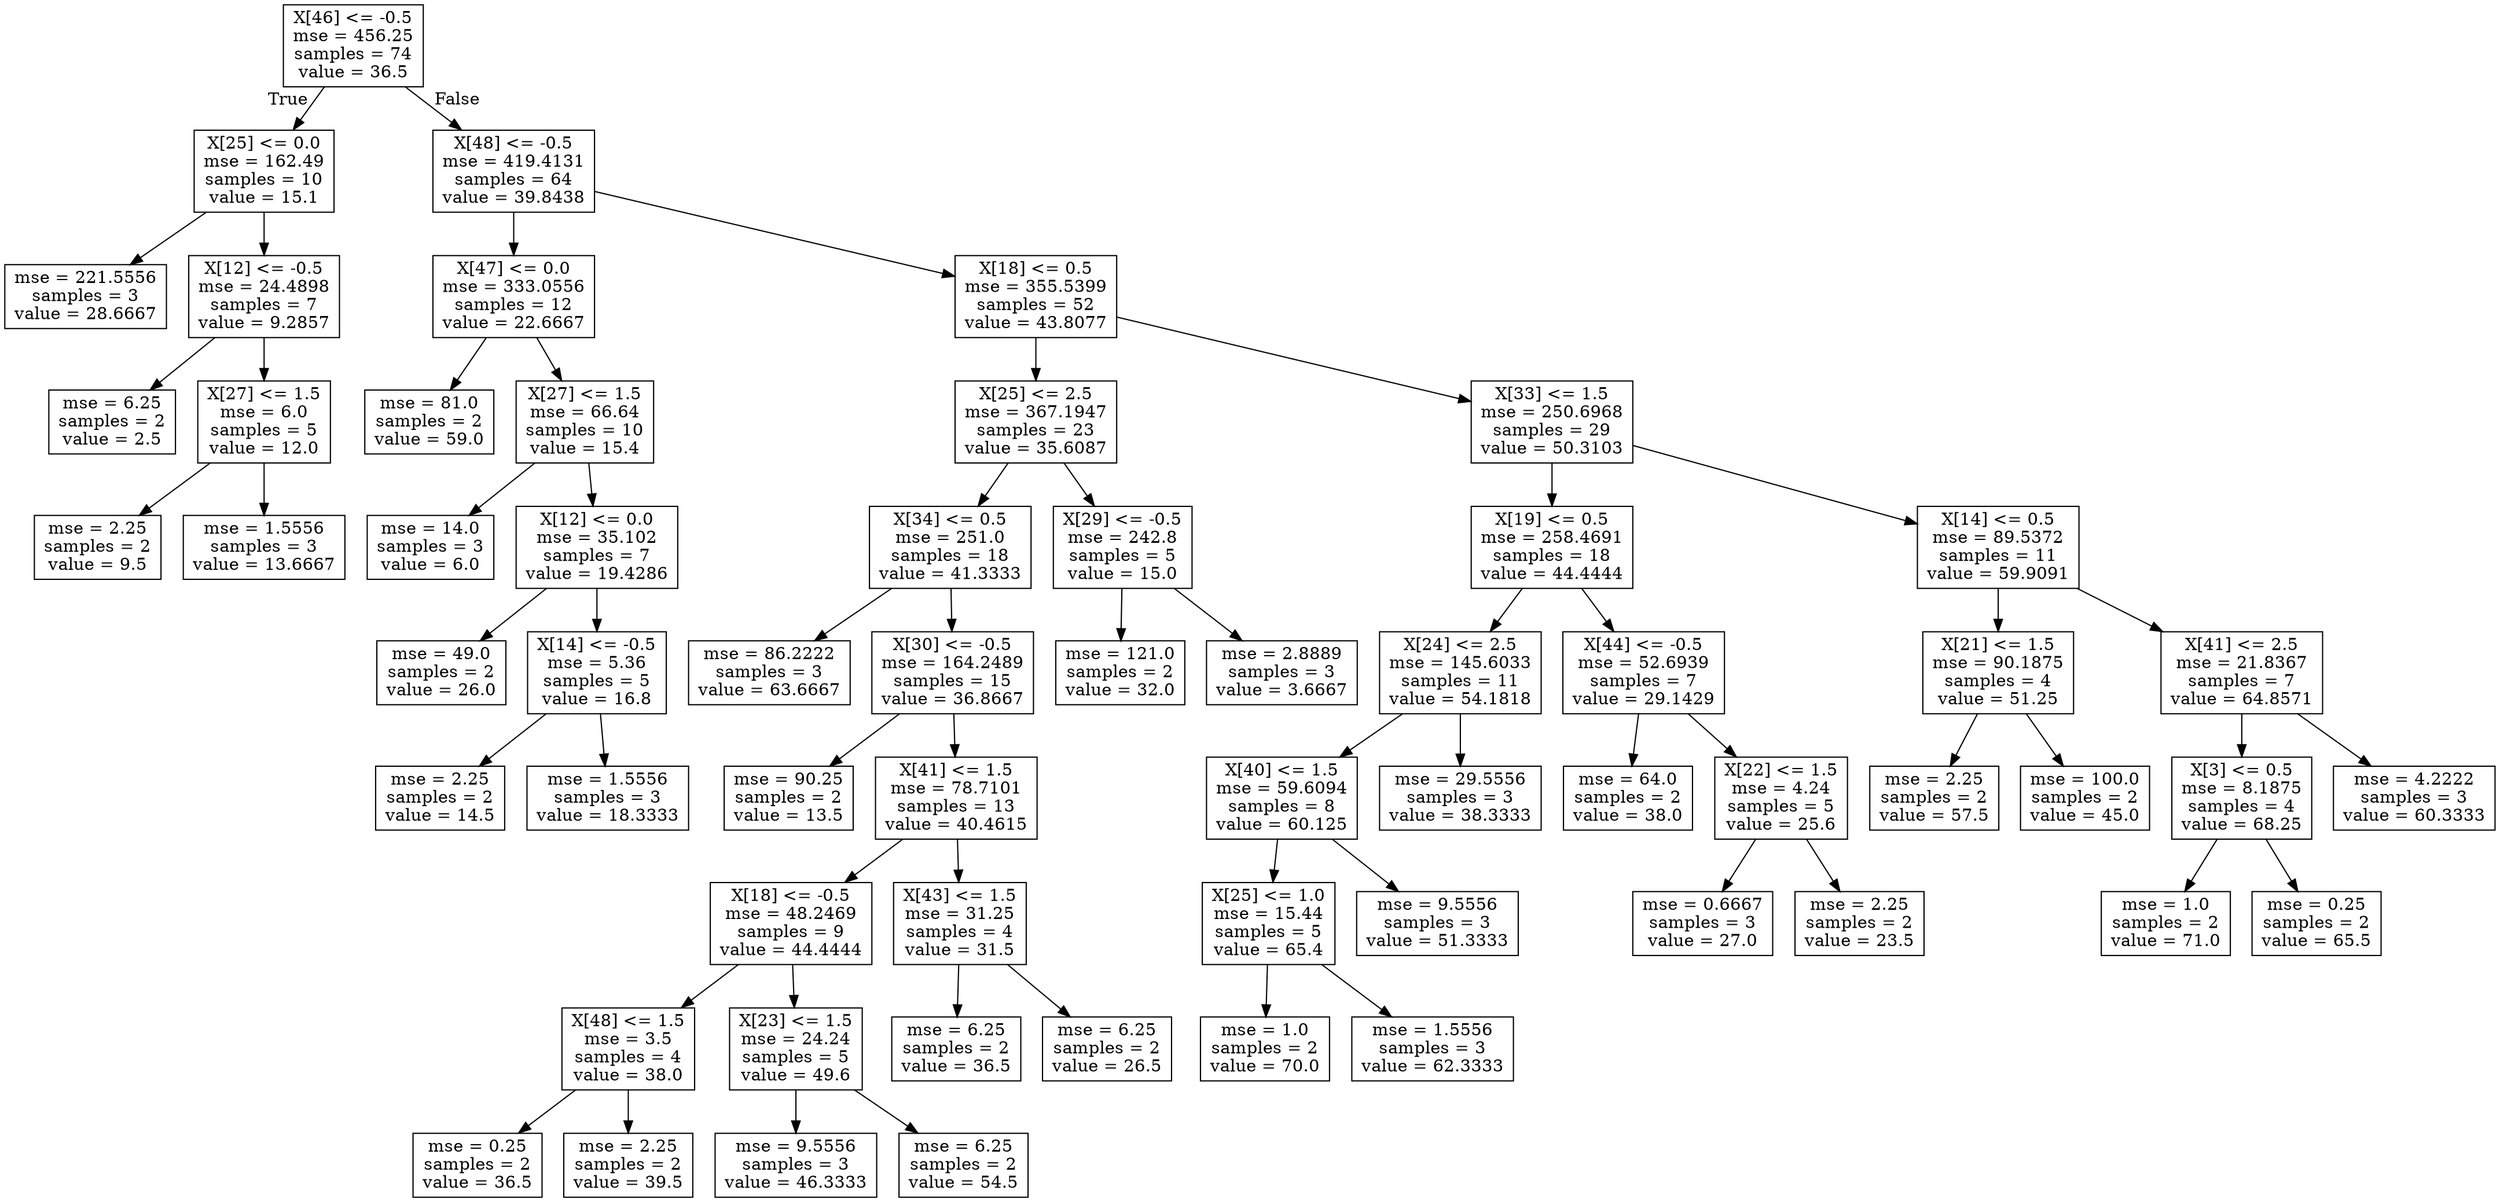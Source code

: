 digraph Tree {
node [shape=box] ;
0 [label="X[46] <= -0.5\nmse = 456.25\nsamples = 74\nvalue = 36.5"] ;
1 [label="X[25] <= 0.0\nmse = 162.49\nsamples = 10\nvalue = 15.1"] ;
0 -> 1 [labeldistance=2.5, labelangle=45, headlabel="True"] ;
2 [label="mse = 221.5556\nsamples = 3\nvalue = 28.6667"] ;
1 -> 2 ;
3 [label="X[12] <= -0.5\nmse = 24.4898\nsamples = 7\nvalue = 9.2857"] ;
1 -> 3 ;
4 [label="mse = 6.25\nsamples = 2\nvalue = 2.5"] ;
3 -> 4 ;
5 [label="X[27] <= 1.5\nmse = 6.0\nsamples = 5\nvalue = 12.0"] ;
3 -> 5 ;
6 [label="mse = 2.25\nsamples = 2\nvalue = 9.5"] ;
5 -> 6 ;
7 [label="mse = 1.5556\nsamples = 3\nvalue = 13.6667"] ;
5 -> 7 ;
8 [label="X[48] <= -0.5\nmse = 419.4131\nsamples = 64\nvalue = 39.8438"] ;
0 -> 8 [labeldistance=2.5, labelangle=-45, headlabel="False"] ;
9 [label="X[47] <= 0.0\nmse = 333.0556\nsamples = 12\nvalue = 22.6667"] ;
8 -> 9 ;
10 [label="mse = 81.0\nsamples = 2\nvalue = 59.0"] ;
9 -> 10 ;
11 [label="X[27] <= 1.5\nmse = 66.64\nsamples = 10\nvalue = 15.4"] ;
9 -> 11 ;
12 [label="mse = 14.0\nsamples = 3\nvalue = 6.0"] ;
11 -> 12 ;
13 [label="X[12] <= 0.0\nmse = 35.102\nsamples = 7\nvalue = 19.4286"] ;
11 -> 13 ;
14 [label="mse = 49.0\nsamples = 2\nvalue = 26.0"] ;
13 -> 14 ;
15 [label="X[14] <= -0.5\nmse = 5.36\nsamples = 5\nvalue = 16.8"] ;
13 -> 15 ;
16 [label="mse = 2.25\nsamples = 2\nvalue = 14.5"] ;
15 -> 16 ;
17 [label="mse = 1.5556\nsamples = 3\nvalue = 18.3333"] ;
15 -> 17 ;
18 [label="X[18] <= 0.5\nmse = 355.5399\nsamples = 52\nvalue = 43.8077"] ;
8 -> 18 ;
19 [label="X[25] <= 2.5\nmse = 367.1947\nsamples = 23\nvalue = 35.6087"] ;
18 -> 19 ;
20 [label="X[34] <= 0.5\nmse = 251.0\nsamples = 18\nvalue = 41.3333"] ;
19 -> 20 ;
21 [label="mse = 86.2222\nsamples = 3\nvalue = 63.6667"] ;
20 -> 21 ;
22 [label="X[30] <= -0.5\nmse = 164.2489\nsamples = 15\nvalue = 36.8667"] ;
20 -> 22 ;
23 [label="mse = 90.25\nsamples = 2\nvalue = 13.5"] ;
22 -> 23 ;
24 [label="X[41] <= 1.5\nmse = 78.7101\nsamples = 13\nvalue = 40.4615"] ;
22 -> 24 ;
25 [label="X[18] <= -0.5\nmse = 48.2469\nsamples = 9\nvalue = 44.4444"] ;
24 -> 25 ;
26 [label="X[48] <= 1.5\nmse = 3.5\nsamples = 4\nvalue = 38.0"] ;
25 -> 26 ;
27 [label="mse = 0.25\nsamples = 2\nvalue = 36.5"] ;
26 -> 27 ;
28 [label="mse = 2.25\nsamples = 2\nvalue = 39.5"] ;
26 -> 28 ;
29 [label="X[23] <= 1.5\nmse = 24.24\nsamples = 5\nvalue = 49.6"] ;
25 -> 29 ;
30 [label="mse = 9.5556\nsamples = 3\nvalue = 46.3333"] ;
29 -> 30 ;
31 [label="mse = 6.25\nsamples = 2\nvalue = 54.5"] ;
29 -> 31 ;
32 [label="X[43] <= 1.5\nmse = 31.25\nsamples = 4\nvalue = 31.5"] ;
24 -> 32 ;
33 [label="mse = 6.25\nsamples = 2\nvalue = 36.5"] ;
32 -> 33 ;
34 [label="mse = 6.25\nsamples = 2\nvalue = 26.5"] ;
32 -> 34 ;
35 [label="X[29] <= -0.5\nmse = 242.8\nsamples = 5\nvalue = 15.0"] ;
19 -> 35 ;
36 [label="mse = 121.0\nsamples = 2\nvalue = 32.0"] ;
35 -> 36 ;
37 [label="mse = 2.8889\nsamples = 3\nvalue = 3.6667"] ;
35 -> 37 ;
38 [label="X[33] <= 1.5\nmse = 250.6968\nsamples = 29\nvalue = 50.3103"] ;
18 -> 38 ;
39 [label="X[19] <= 0.5\nmse = 258.4691\nsamples = 18\nvalue = 44.4444"] ;
38 -> 39 ;
40 [label="X[24] <= 2.5\nmse = 145.6033\nsamples = 11\nvalue = 54.1818"] ;
39 -> 40 ;
41 [label="X[40] <= 1.5\nmse = 59.6094\nsamples = 8\nvalue = 60.125"] ;
40 -> 41 ;
42 [label="X[25] <= 1.0\nmse = 15.44\nsamples = 5\nvalue = 65.4"] ;
41 -> 42 ;
43 [label="mse = 1.0\nsamples = 2\nvalue = 70.0"] ;
42 -> 43 ;
44 [label="mse = 1.5556\nsamples = 3\nvalue = 62.3333"] ;
42 -> 44 ;
45 [label="mse = 9.5556\nsamples = 3\nvalue = 51.3333"] ;
41 -> 45 ;
46 [label="mse = 29.5556\nsamples = 3\nvalue = 38.3333"] ;
40 -> 46 ;
47 [label="X[44] <= -0.5\nmse = 52.6939\nsamples = 7\nvalue = 29.1429"] ;
39 -> 47 ;
48 [label="mse = 64.0\nsamples = 2\nvalue = 38.0"] ;
47 -> 48 ;
49 [label="X[22] <= 1.5\nmse = 4.24\nsamples = 5\nvalue = 25.6"] ;
47 -> 49 ;
50 [label="mse = 0.6667\nsamples = 3\nvalue = 27.0"] ;
49 -> 50 ;
51 [label="mse = 2.25\nsamples = 2\nvalue = 23.5"] ;
49 -> 51 ;
52 [label="X[14] <= 0.5\nmse = 89.5372\nsamples = 11\nvalue = 59.9091"] ;
38 -> 52 ;
53 [label="X[21] <= 1.5\nmse = 90.1875\nsamples = 4\nvalue = 51.25"] ;
52 -> 53 ;
54 [label="mse = 2.25\nsamples = 2\nvalue = 57.5"] ;
53 -> 54 ;
55 [label="mse = 100.0\nsamples = 2\nvalue = 45.0"] ;
53 -> 55 ;
56 [label="X[41] <= 2.5\nmse = 21.8367\nsamples = 7\nvalue = 64.8571"] ;
52 -> 56 ;
57 [label="X[3] <= 0.5\nmse = 8.1875\nsamples = 4\nvalue = 68.25"] ;
56 -> 57 ;
58 [label="mse = 1.0\nsamples = 2\nvalue = 71.0"] ;
57 -> 58 ;
59 [label="mse = 0.25\nsamples = 2\nvalue = 65.5"] ;
57 -> 59 ;
60 [label="mse = 4.2222\nsamples = 3\nvalue = 60.3333"] ;
56 -> 60 ;
}